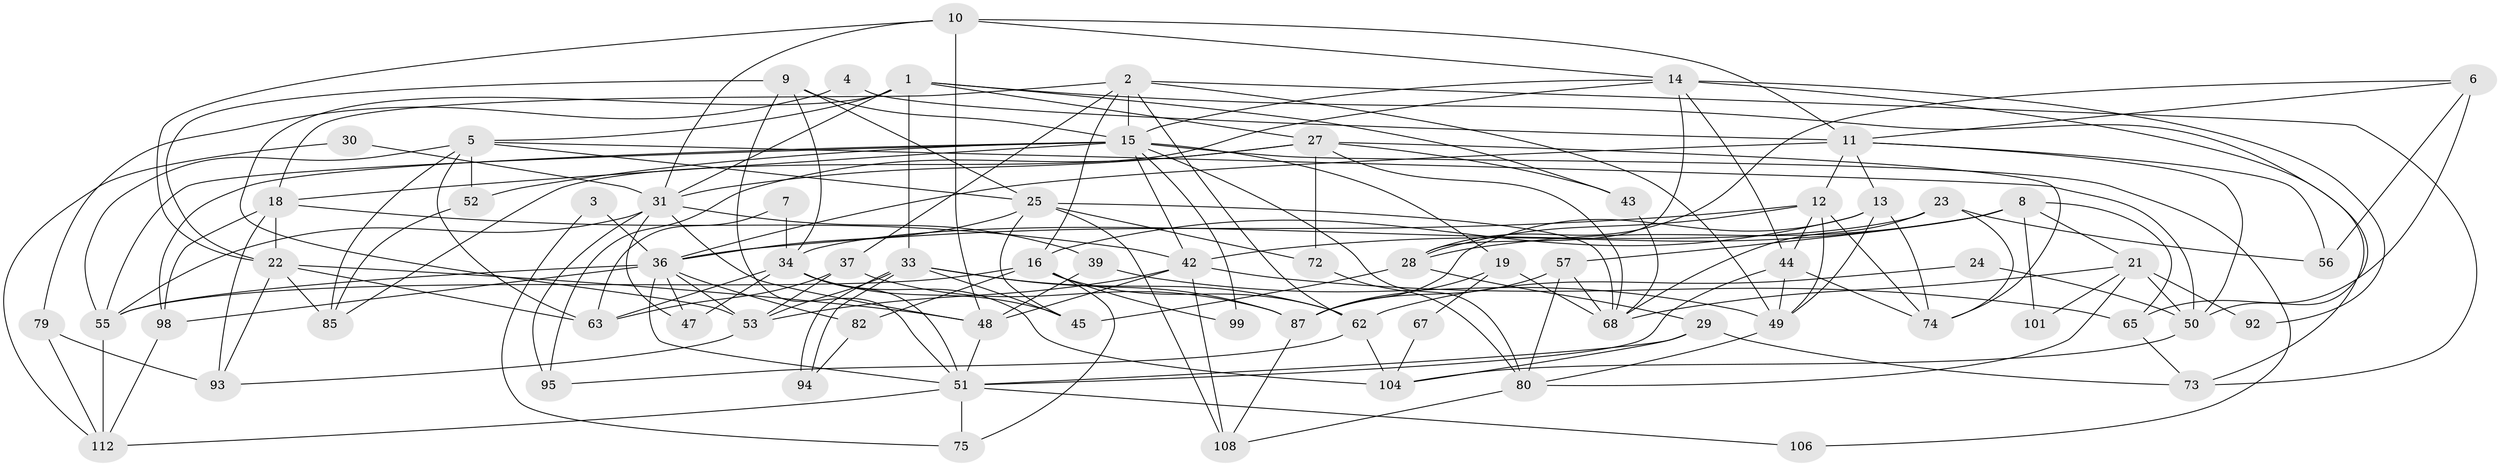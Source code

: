 // original degree distribution, {5: 0.19642857142857142, 3: 0.26785714285714285, 2: 0.14285714285714285, 7: 0.05357142857142857, 6: 0.09821428571428571, 4: 0.24107142857142858}
// Generated by graph-tools (version 1.1) at 2025/41/03/06/25 10:41:58]
// undirected, 72 vertices, 178 edges
graph export_dot {
graph [start="1"]
  node [color=gray90,style=filled];
  1 [super="+35"];
  2 [super="+111"];
  3;
  4;
  5 [super="+17"];
  6;
  7;
  8 [super="+71"];
  9;
  10 [super="+58"];
  11 [super="+32"];
  12;
  13;
  14 [super="+78"];
  15 [super="+61"];
  16 [super="+41"];
  18 [super="+84"];
  19 [super="+20"];
  21 [super="+59"];
  22 [super="+26"];
  23 [super="+46"];
  24;
  25 [super="+105"];
  27 [super="+66"];
  28 [super="+107"];
  29;
  30;
  31 [super="+54"];
  33 [super="+40"];
  34 [super="+38"];
  36 [super="+76"];
  37 [super="+64"];
  39;
  42 [super="+102"];
  43;
  44 [super="+100"];
  45 [super="+89"];
  47;
  48 [super="+103"];
  49 [super="+90"];
  50 [super="+60"];
  51 [super="+70"];
  52 [super="+81"];
  53 [super="+91"];
  55 [super="+83"];
  56;
  57;
  62 [super="+88"];
  63 [super="+69"];
  65 [super="+77"];
  67;
  68 [super="+110"];
  72;
  73 [super="+86"];
  74;
  75;
  79;
  80 [super="+97"];
  82;
  85;
  87 [super="+96"];
  92;
  93;
  94;
  95;
  98;
  99;
  101;
  104 [super="+109"];
  106;
  108;
  112;
  1 -- 43;
  1 -- 5;
  1 -- 31;
  1 -- 73;
  1 -- 53;
  1 -- 33;
  1 -- 27;
  2 -- 49;
  2 -- 16;
  2 -- 37;
  2 -- 73;
  2 -- 15;
  2 -- 62;
  2 -- 18;
  3 -- 75;
  3 -- 36;
  4 -- 79;
  4 -- 11;
  5 -- 52;
  5 -- 63;
  5 -- 85;
  5 -- 55;
  5 -- 50;
  5 -- 25;
  6 -- 65 [weight=2];
  6 -- 11;
  6 -- 56;
  6 -- 28;
  7 -- 63;
  7 -- 34;
  8 -- 42;
  8 -- 57;
  8 -- 101;
  8 -- 28;
  8 -- 65;
  8 -- 21;
  9 -- 15;
  9 -- 51;
  9 -- 22;
  9 -- 34;
  9 -- 25;
  10 -- 11;
  10 -- 14;
  10 -- 31;
  10 -- 48;
  10 -- 22;
  11 -- 50;
  11 -- 36;
  11 -- 56;
  11 -- 12;
  11 -- 13;
  12 -- 74;
  12 -- 28;
  12 -- 44;
  12 -- 36;
  12 -- 49;
  13 -- 74;
  13 -- 87;
  13 -- 16;
  13 -- 49;
  14 -- 28;
  14 -- 85;
  14 -- 44;
  14 -- 92;
  14 -- 50;
  14 -- 15;
  15 -- 42;
  15 -- 19;
  15 -- 106;
  15 -- 52;
  15 -- 80;
  15 -- 18;
  15 -- 98;
  15 -- 99;
  15 -- 55;
  16 -- 75;
  16 -- 82;
  16 -- 99;
  16 -- 55;
  16 -- 62;
  18 -- 22;
  18 -- 42;
  18 -- 93;
  18 -- 98;
  19 -- 68;
  19 -- 87 [weight=2];
  19 -- 67;
  21 -- 92;
  21 -- 80;
  21 -- 50;
  21 -- 68;
  21 -- 101;
  22 -- 85;
  22 -- 93;
  22 -- 48;
  22 -- 63;
  23 -- 34 [weight=2];
  23 -- 68;
  23 -- 56;
  23 -- 74;
  24 -- 50;
  24 -- 62;
  25 -- 36;
  25 -- 72;
  25 -- 108;
  25 -- 68;
  25 -- 45;
  27 -- 72;
  27 -- 43;
  27 -- 95;
  27 -- 68;
  27 -- 74;
  27 -- 31;
  28 -- 45;
  28 -- 29;
  29 -- 51;
  29 -- 73;
  29 -- 104;
  30 -- 112;
  30 -- 31;
  31 -- 47;
  31 -- 48;
  31 -- 55;
  31 -- 39;
  31 -- 95;
  33 -- 94;
  33 -- 94;
  33 -- 45;
  33 -- 62;
  33 -- 87;
  33 -- 53;
  34 -- 104;
  34 -- 47;
  34 -- 45;
  34 -- 51;
  34 -- 63;
  36 -- 47;
  36 -- 51;
  36 -- 53;
  36 -- 98;
  36 -- 82;
  36 -- 55;
  37 -- 53;
  37 -- 87;
  37 -- 63;
  39 -- 48;
  39 -- 49;
  42 -- 108;
  42 -- 53;
  42 -- 65;
  42 -- 48;
  43 -- 68;
  44 -- 74;
  44 -- 51;
  44 -- 49;
  48 -- 51;
  49 -- 80;
  50 -- 104;
  51 -- 75;
  51 -- 112;
  51 -- 106;
  52 -- 85;
  53 -- 93;
  55 -- 112;
  57 -- 68;
  57 -- 80;
  57 -- 87;
  62 -- 104 [weight=2];
  62 -- 95;
  65 -- 73;
  67 -- 104;
  72 -- 80;
  79 -- 93;
  79 -- 112;
  80 -- 108;
  82 -- 94;
  87 -- 108;
  98 -- 112;
}

